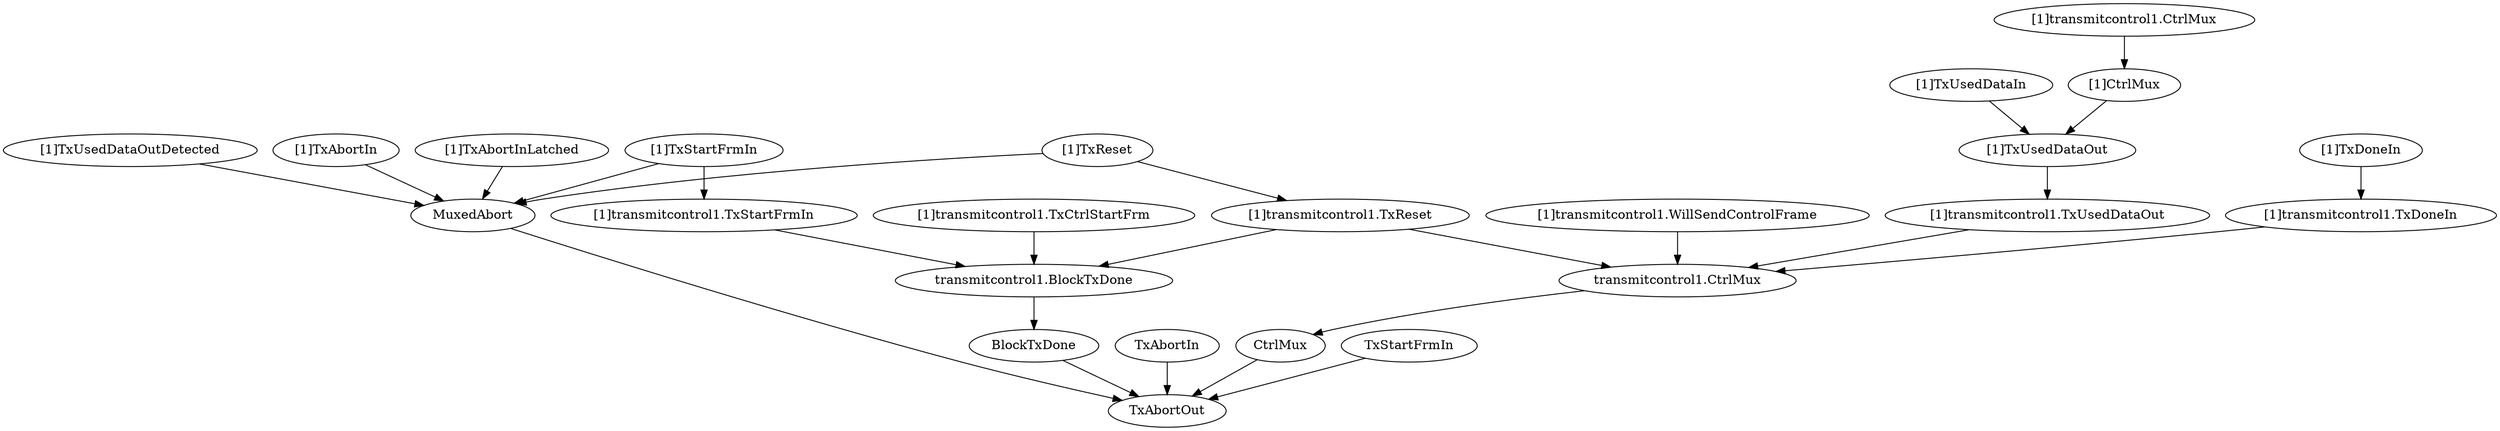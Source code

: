 strict digraph "" {
	"[1]transmitcontrol1.TxUsedDataOut"	 [complexity=10,
		importance=0.0401481642192,
		rank=0.00401481642192];
	"transmitcontrol1.CtrlMux"	 [complexity=8,
		importance=0.0180763090557,
		rank=0.00225953863196];
	"[1]transmitcontrol1.TxUsedDataOut" -> "transmitcontrol1.CtrlMux";
	"[1]TxStartFrmIn"	 [complexity=9,
		importance=0.0313492971704,
		rank=0.00348325524116];
	MuxedAbort	 [complexity=8,
		importance=0.0141795595123,
		rank=0.00177244493904];
	"[1]TxStartFrmIn" -> MuxedAbort;
	"[1]transmitcontrol1.TxStartFrmIn"	 [complexity=9,
		importance=0.0219657495243,
		rank=0.00244063883604];
	"[1]TxStartFrmIn" -> "[1]transmitcontrol1.TxStartFrmIn";
	"[1]transmitcontrol1.WillSendControlFrame"	 [complexity=10,
		importance=0.0464935015853,
		rank=0.00464935015853];
	"[1]transmitcontrol1.WillSendControlFrame" -> "transmitcontrol1.CtrlMux";
	"[1]TxUsedDataOutDetected"	 [complexity=11,
		importance=0.0192564140382,
		rank=0.00175058309438];
	"[1]TxUsedDataOutDetected" -> MuxedAbort;
	"[1]TxUsedDataOut"	 [complexity=10,
		importance=0.0441694851825,
		rank=0.00441694851825];
	"[1]TxUsedDataOut" -> "[1]transmitcontrol1.TxUsedDataOut";
	TxAbortOut	 [complexity=0,
		importance=0.00807321419055,
		rank=0.0];
	MuxedAbort -> TxAbortOut;
	"[1]TxReset"	 [complexity=9,
		importance=0.0455288566827,
		rank=0.00505876185364];
	"[1]TxReset" -> MuxedAbort;
	"[1]transmitcontrol1.TxReset"	 [complexity=9,
		importance=0.0573125517193,
		rank=0.00636806130214];
	"[1]TxReset" -> "[1]transmitcontrol1.TxReset";
	"[1]transmitcontrol1.TxCtrlStartFrm"	 [complexity=9,
		importance=0.0486926511688,
		rank=0.00541029457431];
	"transmitcontrol1.BlockTxDone"	 [complexity=8,
		importance=0.0188094444337,
		rank=0.00235118055421];
	"[1]transmitcontrol1.TxCtrlStartFrm" -> "transmitcontrol1.BlockTxDone";
	"[1]transmitcontrol1.TxDoneIn"	 [complexity=9,
		importance=0.0212800789877,
		rank=0.00236445322085];
	"[1]transmitcontrol1.TxDoneIn" -> "transmitcontrol1.CtrlMux";
	"[1]TxAbortIn"	 [complexity=11,
		importance=0.0171697376581,
		rank=0.00156088524164];
	"[1]TxAbortIn" -> MuxedAbort;
	CtrlMux	 [complexity=8,
		importance=0.0114759361835,
		rank=0.00143449202293];
	"transmitcontrol1.CtrlMux" -> CtrlMux;
	TxAbortIn	 [complexity=8,
		importance=0.0110633923363,
		rank=0.00138292404204];
	TxAbortIn -> TxAbortOut;
	BlockTxDone	 [complexity=8,
		importance=0.0136454893121,
		rank=0.00170568616401];
	"transmitcontrol1.BlockTxDone" -> BlockTxDone;
	"[1]TxAbortInLatched"	 [complexity=11,
		importance=0.0175435232841,
		rank=0.0015948657531];
	"[1]TxAbortInLatched" -> MuxedAbort;
	"[1]transmitcontrol1.TxReset" -> "transmitcontrol1.CtrlMux";
	"[1]transmitcontrol1.TxReset" -> "transmitcontrol1.BlockTxDone";
	"[1]TxUsedDataIn"	 [complexity=13,
		importance=0.0471596633282,
		rank=0.00362766640987];
	"[1]TxUsedDataIn" -> "[1]TxUsedDataOut";
	"[1]transmitcontrol1.TxStartFrmIn" -> "transmitcontrol1.BlockTxDone";
	"[1]CtrlMux"	 [complexity=13,
		importance=0.0475722071754,
		rank=0.00365940055196];
	"[1]CtrlMux" -> "[1]TxUsedDataOut";
	TxStartFrmIn	 [complexity=8,
		importance=0.0110633923363,
		rank=0.00138292404204];
	TxStartFrmIn -> TxAbortOut;
	"[1]TxDoneIn"	 [complexity=9,
		importance=0.0242702571334,
		rank=0.00269669523705];
	"[1]TxDoneIn" -> "[1]transmitcontrol1.TxDoneIn";
	BlockTxDone -> TxAbortOut;
	CtrlMux -> TxAbortOut;
	"[1]transmitcontrol1.CtrlMux"	 [complexity=13,
		importance=0.0541725800476,
		rank=0.00416712154213];
	"[1]transmitcontrol1.CtrlMux" -> "[1]CtrlMux";
}
